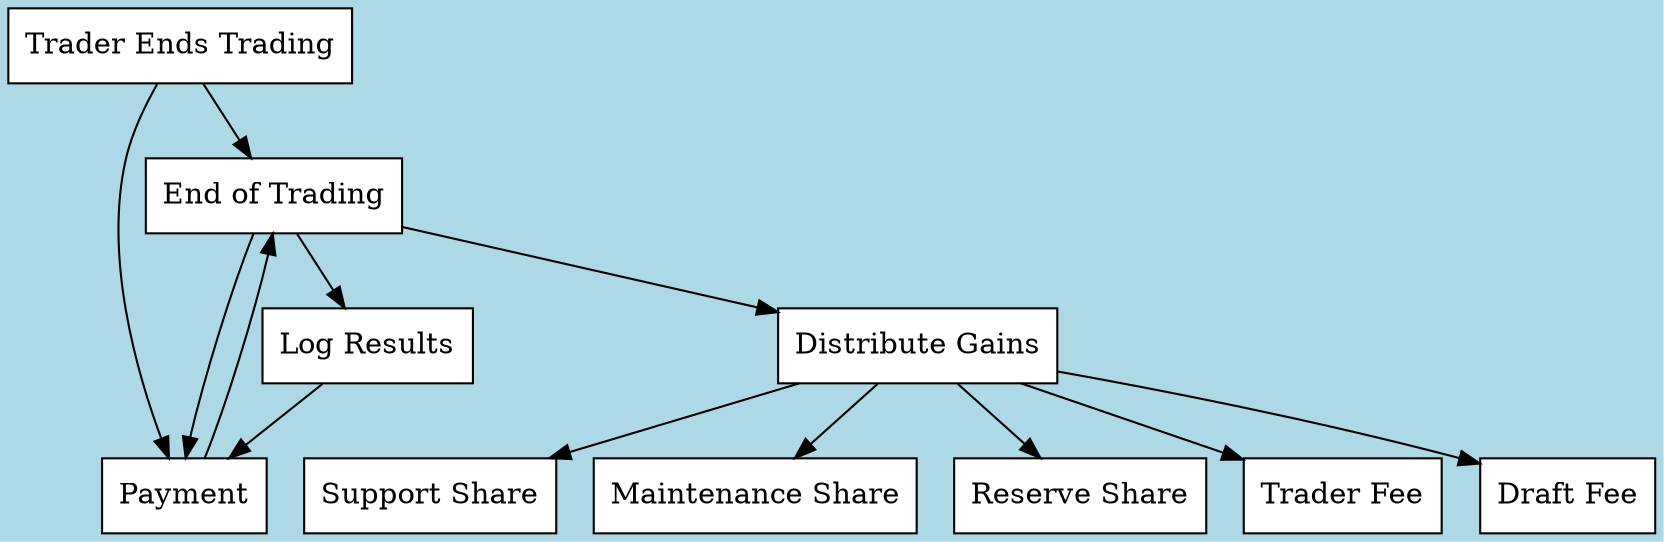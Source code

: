 digraph "Linked Clauses" {	splines=true	bgcolor="lightblue"		node [shape=rectangle style="filled" fillcolor="white"];		"Trader Ends Trading" -> "End of Trading";	"Trader Ends Trading" -> Payment;	"Log Results" -> Payment;	"Distribute Gains" -> "Draft Fee";	"Distribute Gains" -> "Support Share";	"Distribute Gains" -> "Maintenance Share";	"Distribute Gains" -> "Reserve Share";	"Distribute Gains" -> "Trader Fee";	"End of Trading" -> "Distribute Gains";	"End of Trading" -> "Log Results";	"End of Trading" -> Payment;	Payment -> "End of Trading";}